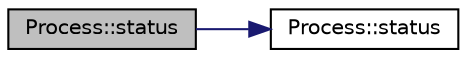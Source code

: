 digraph "Process::status"
{
  edge [fontname="Helvetica",fontsize="10",labelfontname="Helvetica",labelfontsize="10"];
  node [fontname="Helvetica",fontsize="10",shape=record];
  rankdir="LR";
  Node155 [label="Process::status",height=0.2,width=0.4,color="black", fillcolor="grey75", style="filled", fontcolor="black"];
  Node155 -> Node156 [color="midnightblue",fontsize="10",style="solid",fontname="Helvetica"];
  Node156 [label="Process::status",height=0.2,width=0.4,color="black", fillcolor="white", style="filled",URL="$d1/d41/class_process.html#af9af76b443ac17284480006cdd312cd6"];
}
